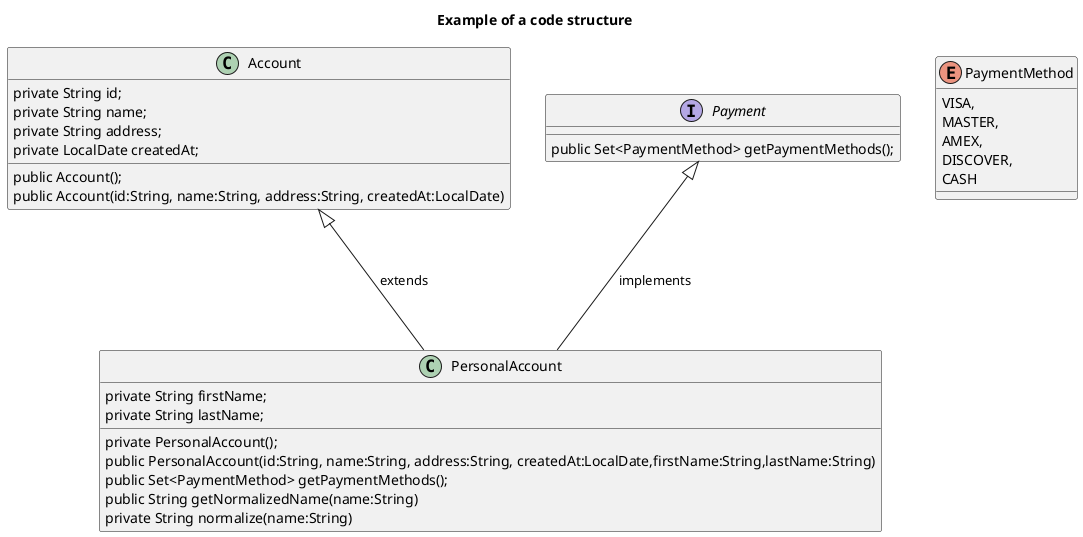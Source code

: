 @startuml
title Example of a code structure
abstract Account
interface Payment
class PersonalAccount

Account <|--- PersonalAccount :extends
Payment <|--- PersonalAccount :implements

interface Payment {
    public Set<PaymentMethod> getPaymentMethods();
}

class Account {
    private String id;
    private String name;
    private String address;
    private LocalDate createdAt;
    public Account();
    public Account(id:String, name:String, address:String, createdAt:LocalDate)
}

class PersonalAccount {
    private String firstName;
    private String lastName;
    private PersonalAccount();
    public PersonalAccount(id:String, name:String, address:String, createdAt:LocalDate,firstName:String,lastName:String)
    public Set<PaymentMethod> getPaymentMethods();
    public String getNormalizedName(name:String)
    private String normalize(name:String)
}

enum PaymentMethod {
    VISA,
    MASTER,
    AMEX,
    DISCOVER,
    CASH
}
@enduml



